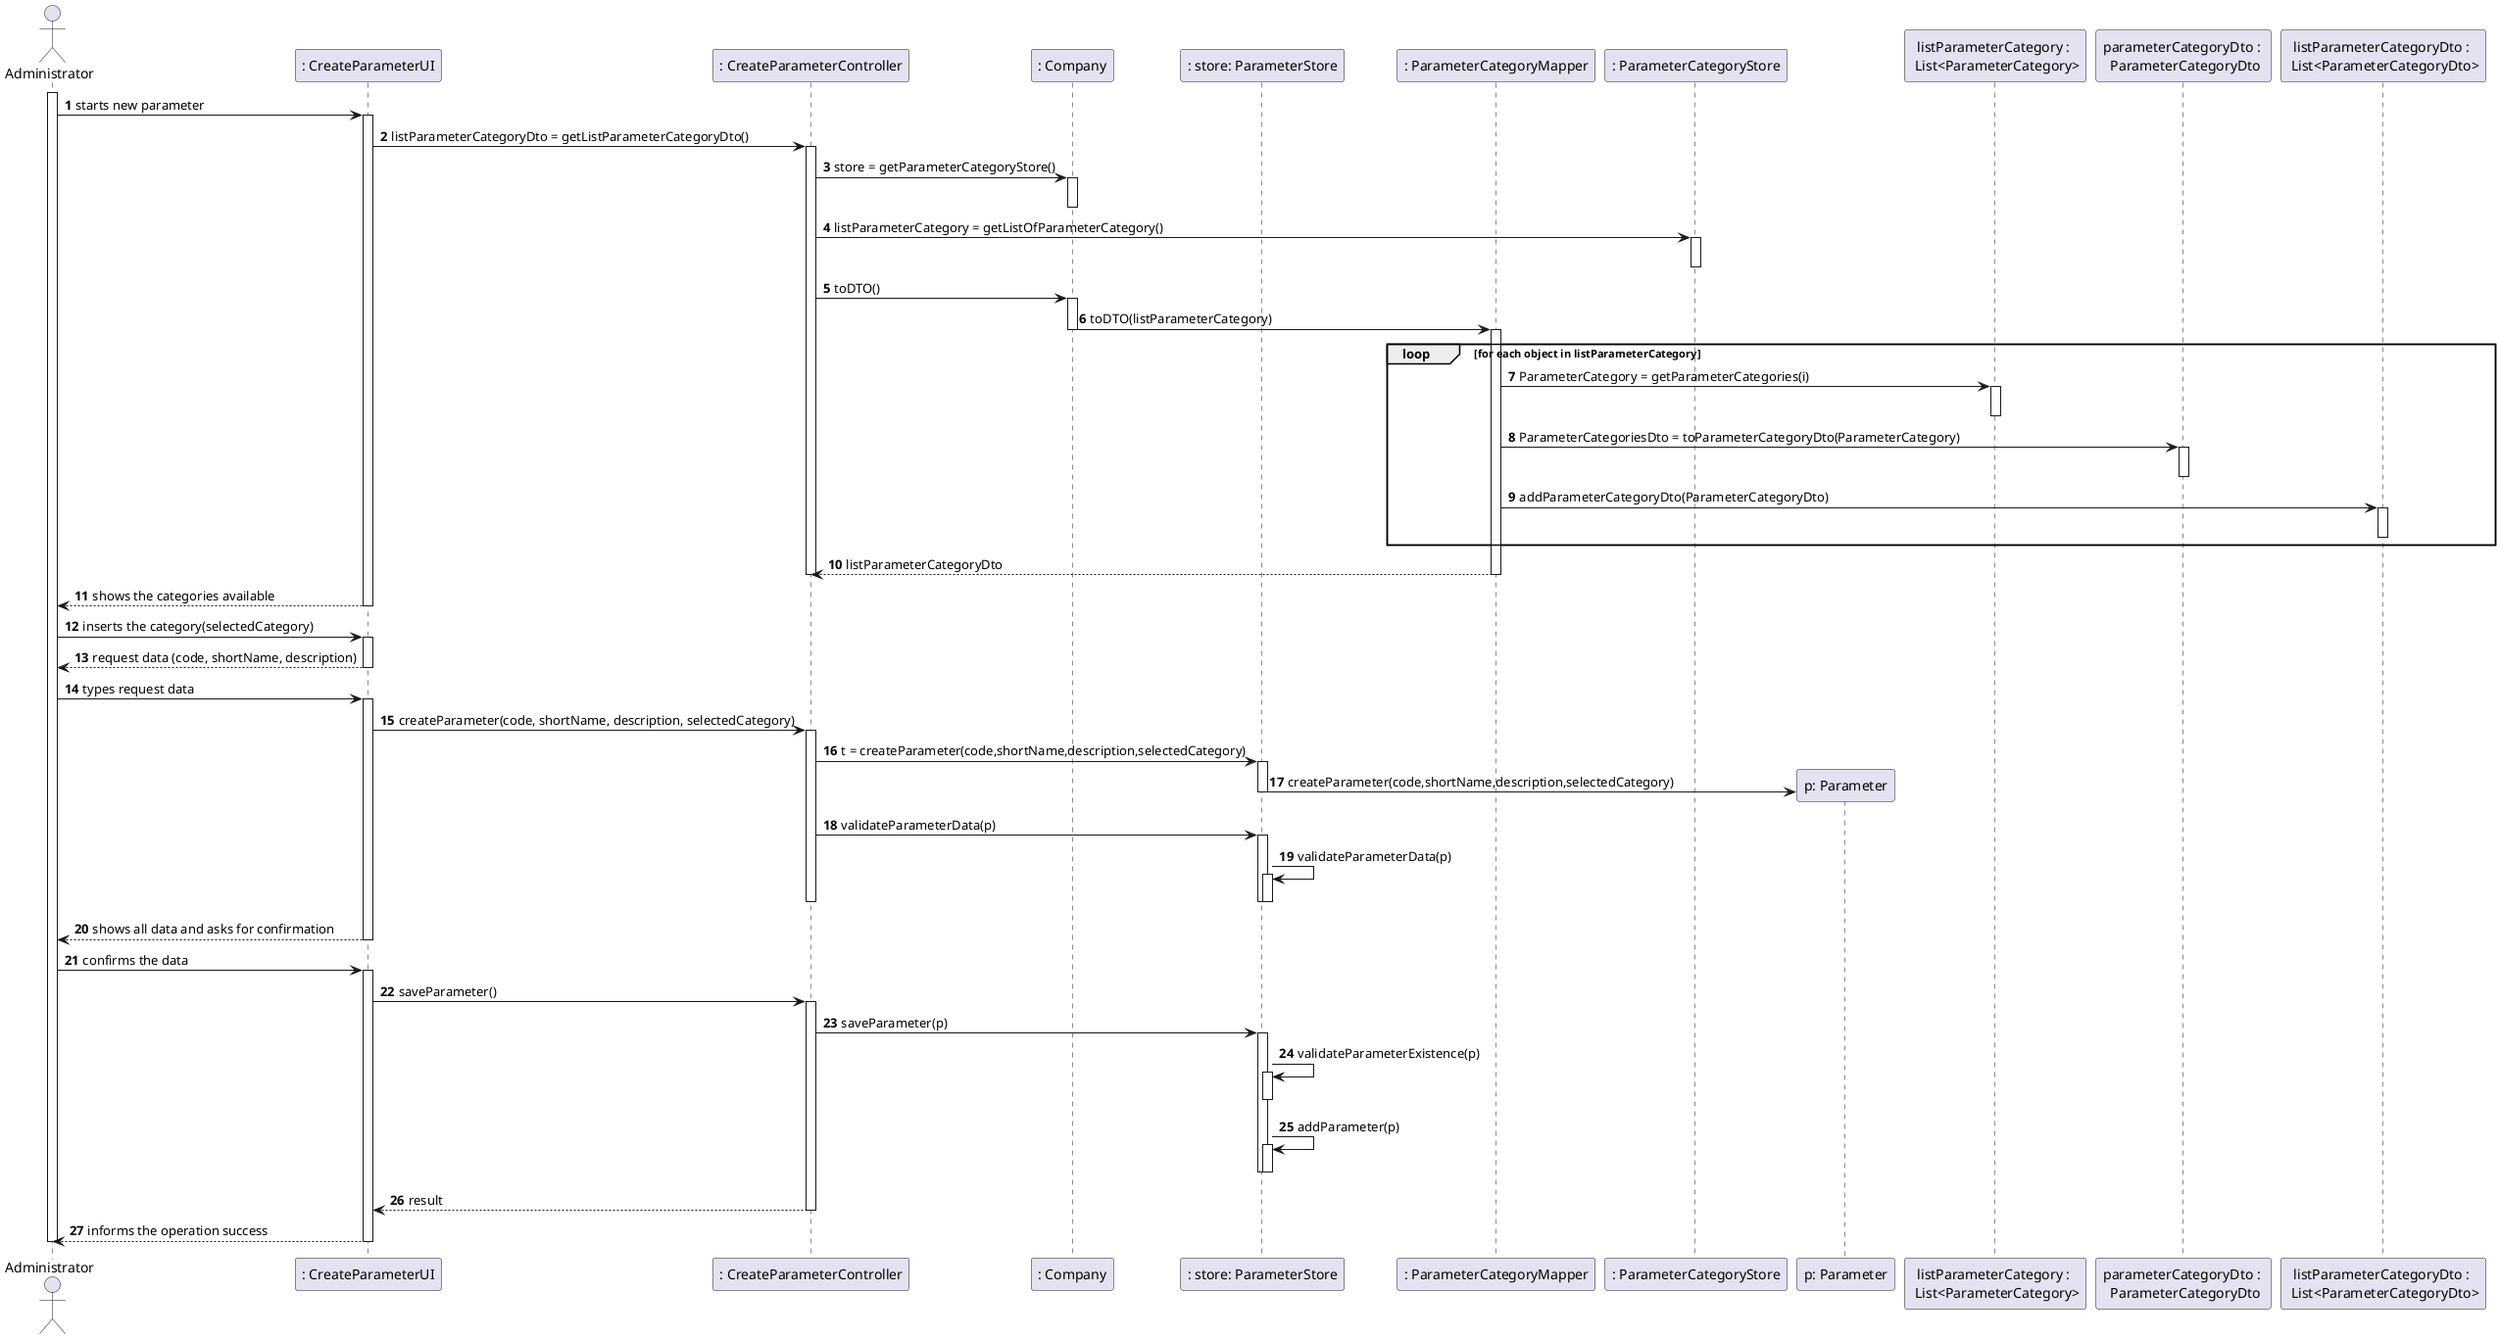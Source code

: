 @startuml
'https://plantuml.com/sequence-diagram

autonumber

actor "Administrator" as ADM

participant ": CreateParameterUI" as UI
participant ": CreateParameterController" as CTRL
participant ": Company" as COMP
participant ": store: ParameterStore" as STORE
participant ": ParameterCategoryMapper" as MAPPER
participant ": ParameterCategoryStore" as PCSTORE
participant "p: Parameter" as PRMT
participant "listParameterCategory : \n List<ParameterCategory>" as LISTPC
participant "parameterCategoryDto : \n ParameterCategoryDto" as PCDTO
participant "listParameterCategoryDto : \n List<ParameterCategoryDto>" as LISTPCDTO



activate ADM
ADM -> UI: starts new parameter
activate UI
UI -> CTRL : listParameterCategoryDto = getListParameterCategoryDto()
activate CTRL
CTRL -> COMP : store = getParameterCategoryStore()
activate COMP
deactivate COMP
CTRL -> PCSTORE : listParameterCategory = getListOfParameterCategory()
activate PCSTORE
deactivate PCSTORE
CTRL -> COMP : toDTO()
activate COMP
COMP -> MAPPER : toDTO(listParameterCategory)
deactivate COMP
activate MAPPER
loop for each object in listParameterCategory
MAPPER -> LISTPC : ParameterCategory = getParameterCategories(i)
activate LISTPC
deactivate LISTPC
MAPPER-> PCDTO : ParameterCategoriesDto = toParameterCategoryDto(ParameterCategory)
activate PCDTO
deactivate PCDTO
MAPPER-> LISTPCDTO : addParameterCategoryDto(ParameterCategoryDto)
activate LISTPCDTO
deactivate LISTPCDTO
end
MAPPER --> CTRL : listParameterCategoryDto
deactivate MAPPER
deactivate CTRL
UI --> ADM : shows the categories available
deactivate UI



ADM -> UI: inserts the category(selectedCategory)
activate UI
UI--> ADM : request data (code, shortName, description)
deactivate UI


ADM -> UI : types request data
activate UI
UI -> CTRL : createParameter(code, shortName, description, selectedCategory)
activate CTRL
CTRL -> STORE : t = createParameter(code,shortName,description,selectedCategory)
activate STORE
STORE -> PRMT** : createParameter(code,shortName,description,selectedCategory)
deactivate STORE
CTRL -> STORE : validateParameterData(p)
activate STORE
STORE -> STORE : validateParameterData(p)
activate STORE
deactivate STORE
deactivate STORE


deactivate CTRL
deactivate STORE
UI --> ADM : shows all data and asks for confirmation
deactivate UI



ADM -> UI: confirms the data
activate UI
UI -> CTRL : saveParameter()
activate CTRL
CTRL -> STORE : saveParameter(p)
activate STORE
STORE -> STORE : validateParameterExistence(p)
activate STORE
deactivate STORE
STORE ->STORE : addParameter(p)
activate STORE
deactivate STORE
deactivate STORE
deactivate STORE
CTRL --> UI : result
deactivate CTRL
UI --> ADM : informs the operation success
deactivate UI
deactivate ADM

@enduml